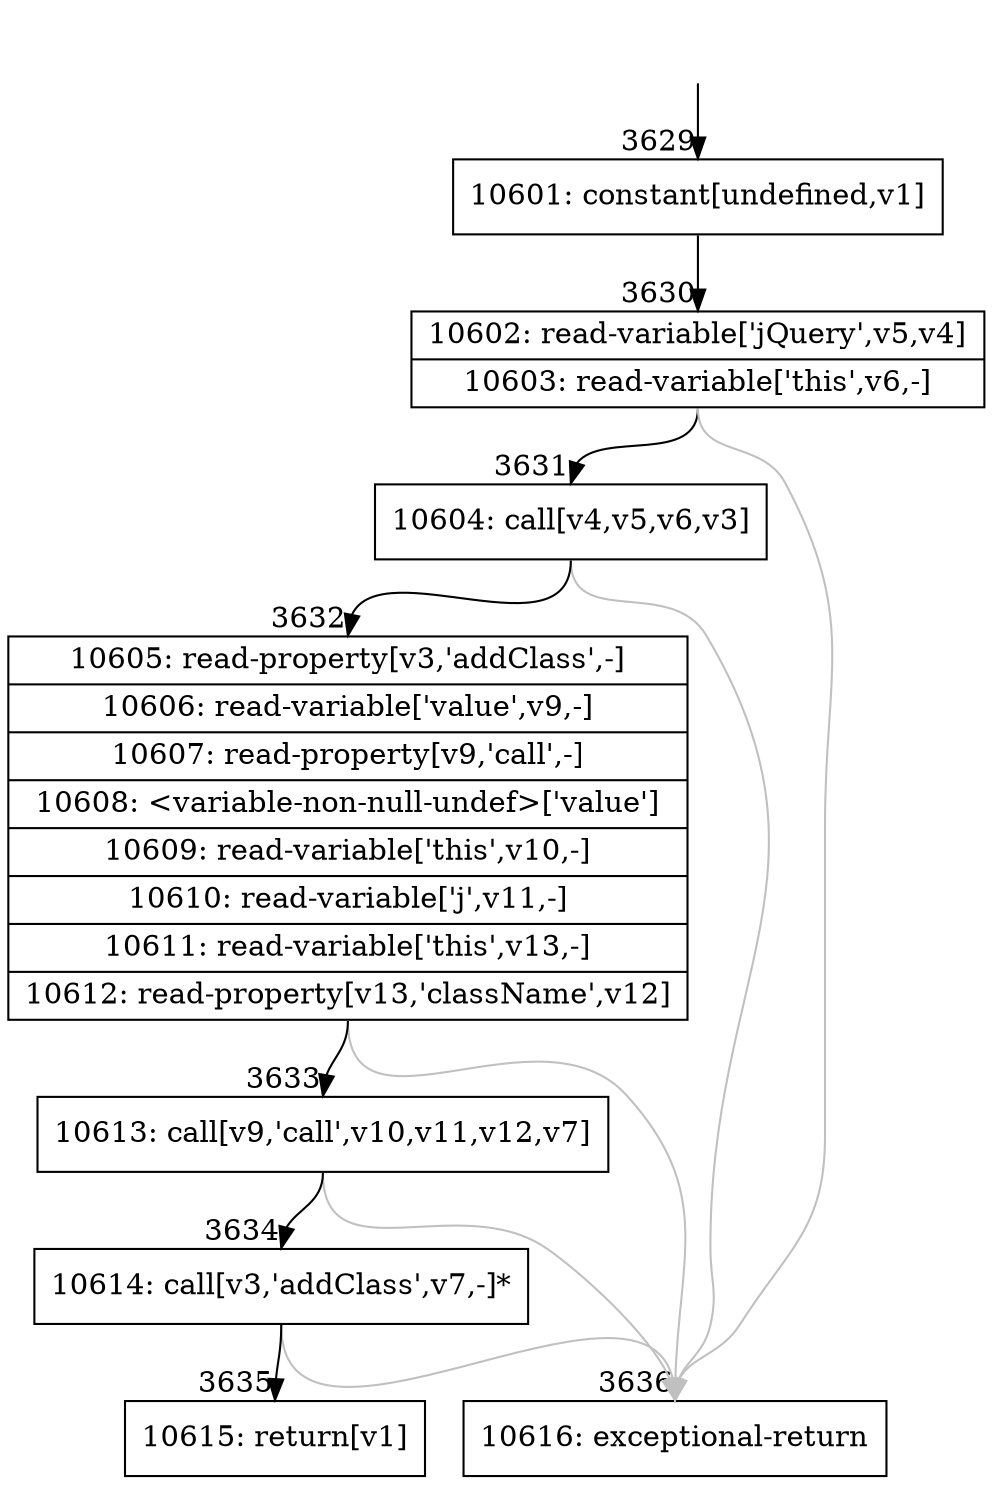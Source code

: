 digraph {
rankdir="TD"
BB_entry249[shape=none,label=""];
BB_entry249 -> BB3629 [tailport=s, headport=n, headlabel="    3629"]
BB3629 [shape=record label="{10601: constant[undefined,v1]}" ] 
BB3629 -> BB3630 [tailport=s, headport=n, headlabel="      3630"]
BB3630 [shape=record label="{10602: read-variable['jQuery',v5,v4]|10603: read-variable['this',v6,-]}" ] 
BB3630 -> BB3631 [tailport=s, headport=n, headlabel="      3631"]
BB3630 -> BB3636 [tailport=s, headport=n, color=gray, headlabel="      3636"]
BB3631 [shape=record label="{10604: call[v4,v5,v6,v3]}" ] 
BB3631 -> BB3632 [tailport=s, headport=n, headlabel="      3632"]
BB3631 -> BB3636 [tailport=s, headport=n, color=gray]
BB3632 [shape=record label="{10605: read-property[v3,'addClass',-]|10606: read-variable['value',v9,-]|10607: read-property[v9,'call',-]|10608: \<variable-non-null-undef\>['value']|10609: read-variable['this',v10,-]|10610: read-variable['j',v11,-]|10611: read-variable['this',v13,-]|10612: read-property[v13,'className',v12]}" ] 
BB3632 -> BB3633 [tailport=s, headport=n, headlabel="      3633"]
BB3632 -> BB3636 [tailport=s, headport=n, color=gray]
BB3633 [shape=record label="{10613: call[v9,'call',v10,v11,v12,v7]}" ] 
BB3633 -> BB3634 [tailport=s, headport=n, headlabel="      3634"]
BB3633 -> BB3636 [tailport=s, headport=n, color=gray]
BB3634 [shape=record label="{10614: call[v3,'addClass',v7,-]*}" ] 
BB3634 -> BB3635 [tailport=s, headport=n, headlabel="      3635"]
BB3634 -> BB3636 [tailport=s, headport=n, color=gray]
BB3635 [shape=record label="{10615: return[v1]}" ] 
BB3636 [shape=record label="{10616: exceptional-return}" ] 
}
